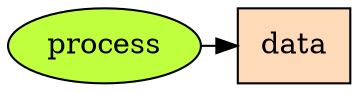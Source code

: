 digraph Def {

		node [shape=box,style="filled",fillcolor=peachpuff];
		d[label="data"];
		node [shape=ellipse,style="filled",fillcolor=olivedrab1];
		p1[label="process"];
		
		
		subgraph { 
		rank = same; d; p1;
		p1 -> d;
		} 
}

